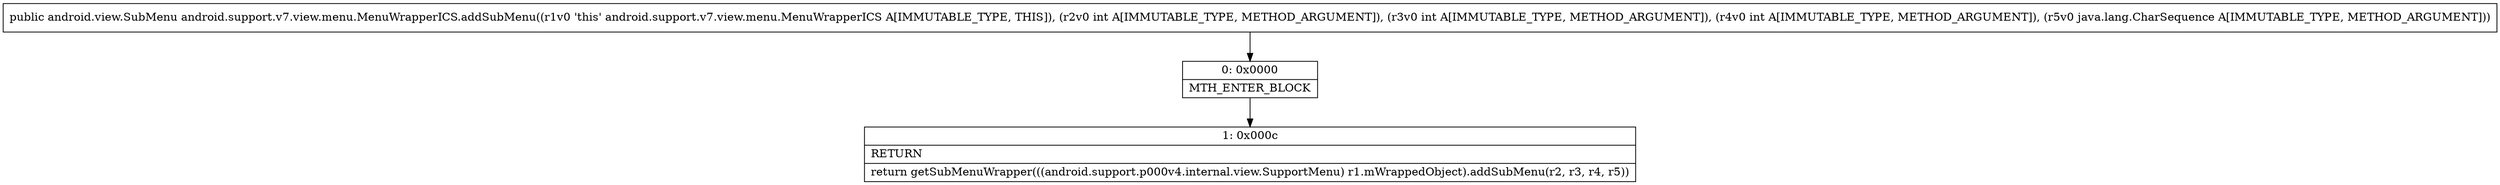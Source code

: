 digraph "CFG forandroid.support.v7.view.menu.MenuWrapperICS.addSubMenu(IIILjava\/lang\/CharSequence;)Landroid\/view\/SubMenu;" {
Node_0 [shape=record,label="{0\:\ 0x0000|MTH_ENTER_BLOCK\l}"];
Node_1 [shape=record,label="{1\:\ 0x000c|RETURN\l|return getSubMenuWrapper(((android.support.p000v4.internal.view.SupportMenu) r1.mWrappedObject).addSubMenu(r2, r3, r4, r5))\l}"];
MethodNode[shape=record,label="{public android.view.SubMenu android.support.v7.view.menu.MenuWrapperICS.addSubMenu((r1v0 'this' android.support.v7.view.menu.MenuWrapperICS A[IMMUTABLE_TYPE, THIS]), (r2v0 int A[IMMUTABLE_TYPE, METHOD_ARGUMENT]), (r3v0 int A[IMMUTABLE_TYPE, METHOD_ARGUMENT]), (r4v0 int A[IMMUTABLE_TYPE, METHOD_ARGUMENT]), (r5v0 java.lang.CharSequence A[IMMUTABLE_TYPE, METHOD_ARGUMENT])) }"];
MethodNode -> Node_0;
Node_0 -> Node_1;
}

